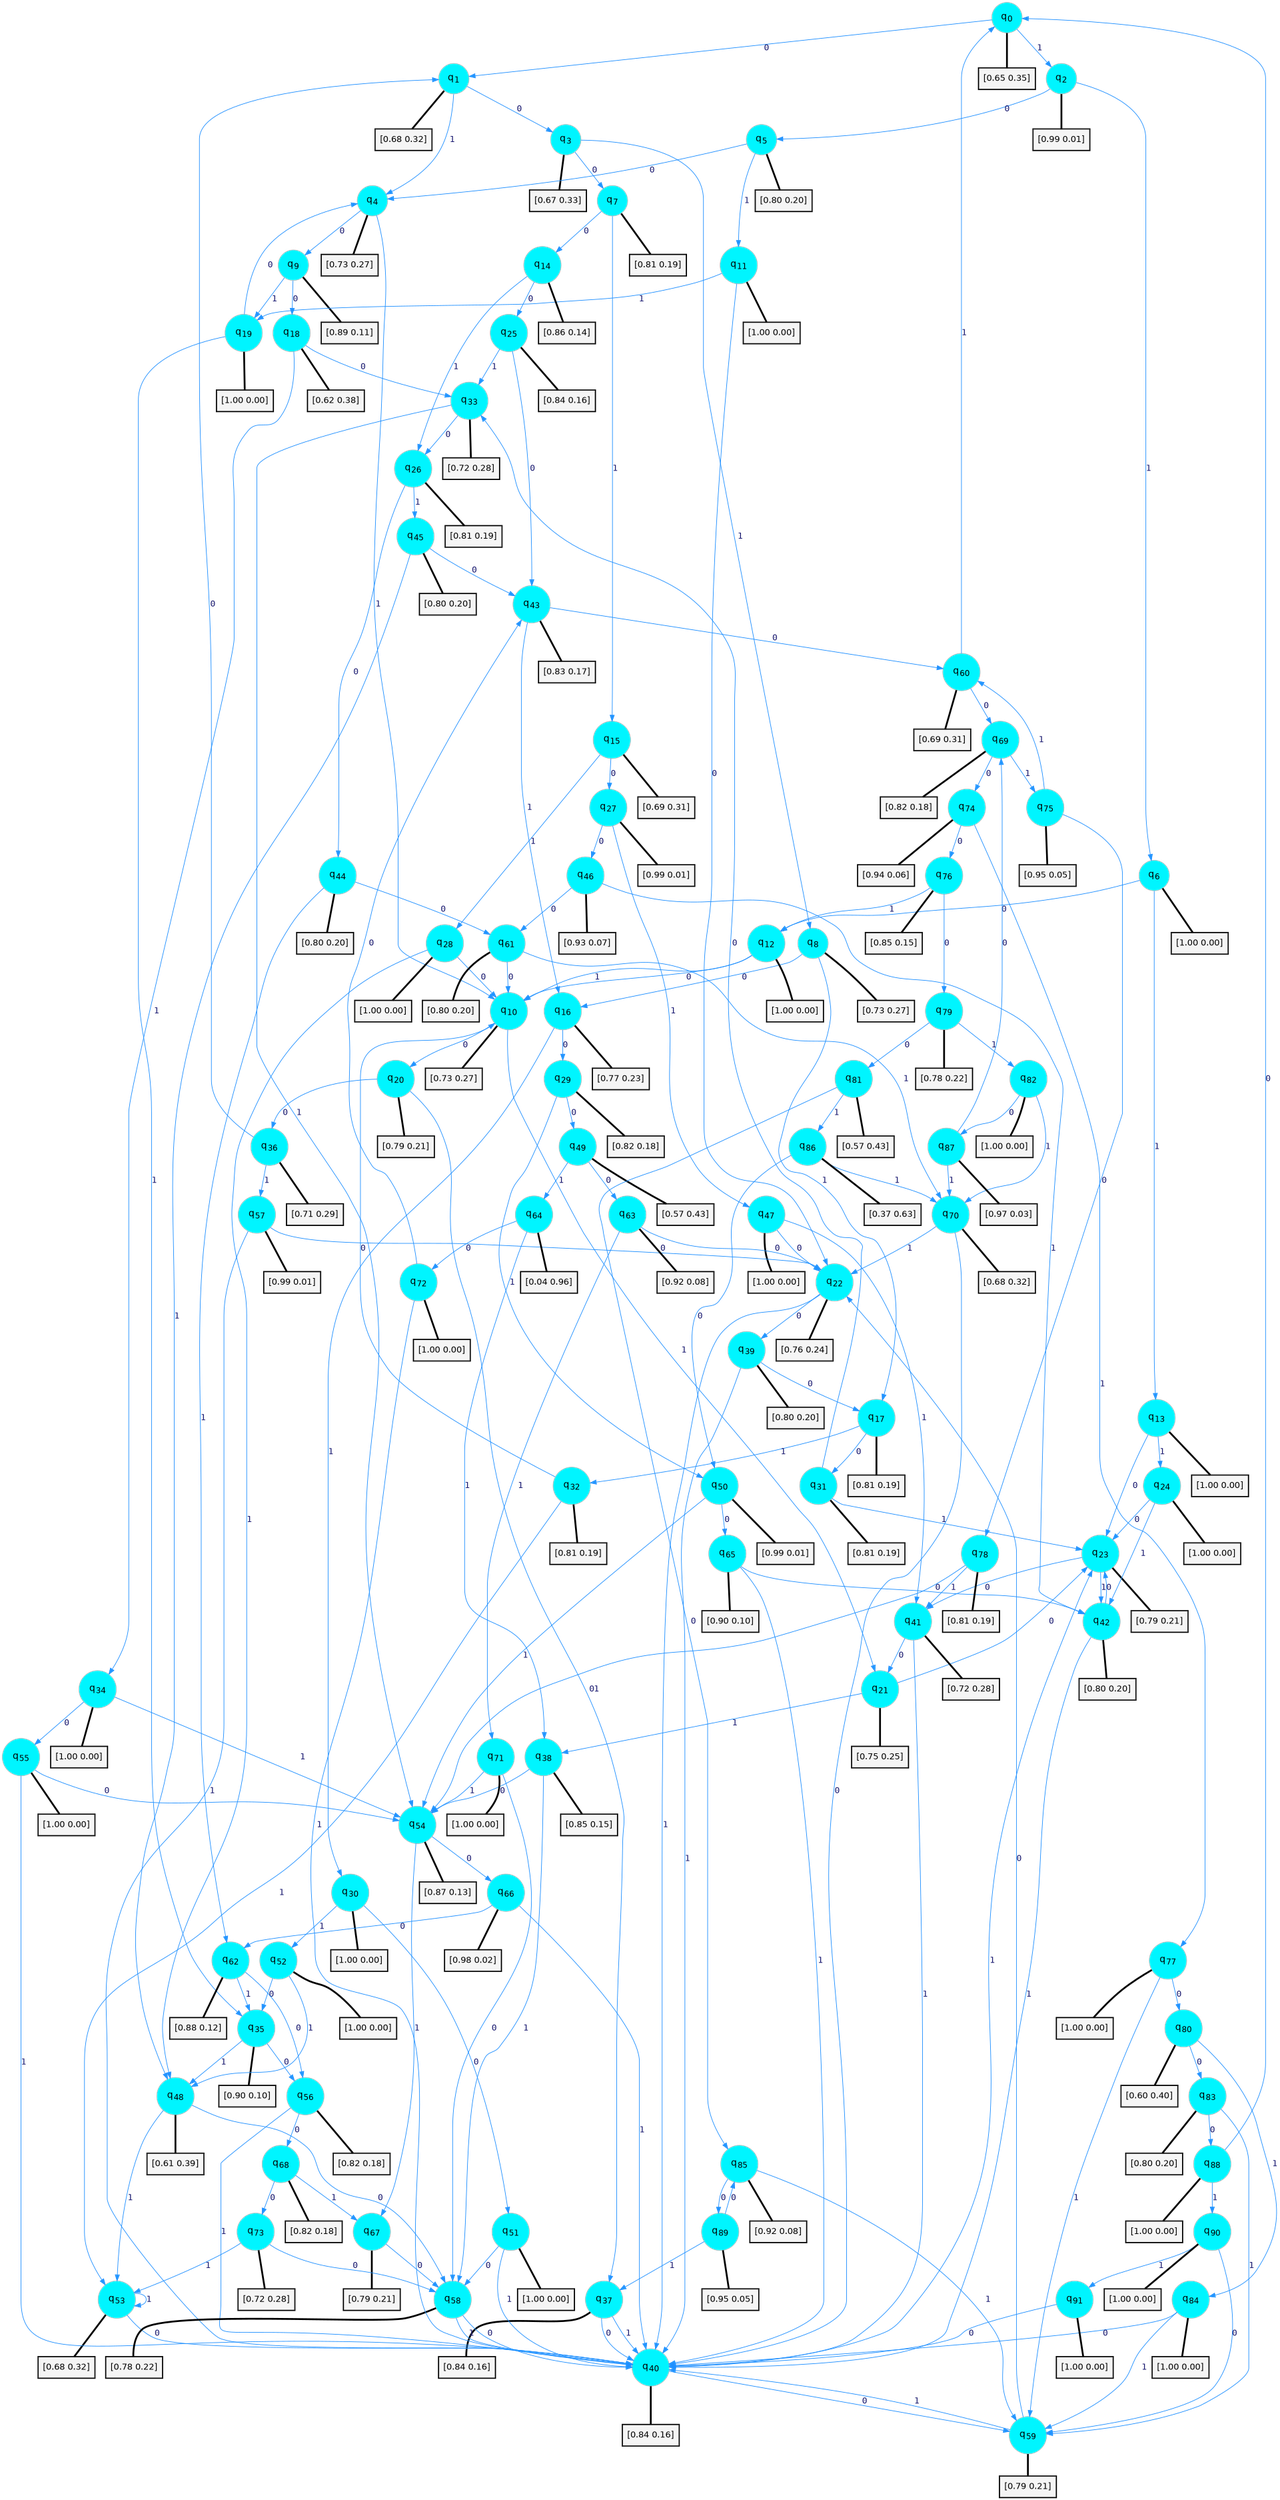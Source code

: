 digraph G {
graph [
bgcolor=transparent, dpi=300, rankdir=TD, size="40,25"];
node [
color=gray, fillcolor=turquoise1, fontcolor=black, fontname=Helvetica, fontsize=16, fontweight=bold, shape=circle, style=filled];
edge [
arrowsize=1, color=dodgerblue1, fontcolor=midnightblue, fontname=courier, fontweight=bold, penwidth=1, style=solid, weight=20];
0[label=<q<SUB>0</SUB>>];
1[label=<q<SUB>1</SUB>>];
2[label=<q<SUB>2</SUB>>];
3[label=<q<SUB>3</SUB>>];
4[label=<q<SUB>4</SUB>>];
5[label=<q<SUB>5</SUB>>];
6[label=<q<SUB>6</SUB>>];
7[label=<q<SUB>7</SUB>>];
8[label=<q<SUB>8</SUB>>];
9[label=<q<SUB>9</SUB>>];
10[label=<q<SUB>10</SUB>>];
11[label=<q<SUB>11</SUB>>];
12[label=<q<SUB>12</SUB>>];
13[label=<q<SUB>13</SUB>>];
14[label=<q<SUB>14</SUB>>];
15[label=<q<SUB>15</SUB>>];
16[label=<q<SUB>16</SUB>>];
17[label=<q<SUB>17</SUB>>];
18[label=<q<SUB>18</SUB>>];
19[label=<q<SUB>19</SUB>>];
20[label=<q<SUB>20</SUB>>];
21[label=<q<SUB>21</SUB>>];
22[label=<q<SUB>22</SUB>>];
23[label=<q<SUB>23</SUB>>];
24[label=<q<SUB>24</SUB>>];
25[label=<q<SUB>25</SUB>>];
26[label=<q<SUB>26</SUB>>];
27[label=<q<SUB>27</SUB>>];
28[label=<q<SUB>28</SUB>>];
29[label=<q<SUB>29</SUB>>];
30[label=<q<SUB>30</SUB>>];
31[label=<q<SUB>31</SUB>>];
32[label=<q<SUB>32</SUB>>];
33[label=<q<SUB>33</SUB>>];
34[label=<q<SUB>34</SUB>>];
35[label=<q<SUB>35</SUB>>];
36[label=<q<SUB>36</SUB>>];
37[label=<q<SUB>37</SUB>>];
38[label=<q<SUB>38</SUB>>];
39[label=<q<SUB>39</SUB>>];
40[label=<q<SUB>40</SUB>>];
41[label=<q<SUB>41</SUB>>];
42[label=<q<SUB>42</SUB>>];
43[label=<q<SUB>43</SUB>>];
44[label=<q<SUB>44</SUB>>];
45[label=<q<SUB>45</SUB>>];
46[label=<q<SUB>46</SUB>>];
47[label=<q<SUB>47</SUB>>];
48[label=<q<SUB>48</SUB>>];
49[label=<q<SUB>49</SUB>>];
50[label=<q<SUB>50</SUB>>];
51[label=<q<SUB>51</SUB>>];
52[label=<q<SUB>52</SUB>>];
53[label=<q<SUB>53</SUB>>];
54[label=<q<SUB>54</SUB>>];
55[label=<q<SUB>55</SUB>>];
56[label=<q<SUB>56</SUB>>];
57[label=<q<SUB>57</SUB>>];
58[label=<q<SUB>58</SUB>>];
59[label=<q<SUB>59</SUB>>];
60[label=<q<SUB>60</SUB>>];
61[label=<q<SUB>61</SUB>>];
62[label=<q<SUB>62</SUB>>];
63[label=<q<SUB>63</SUB>>];
64[label=<q<SUB>64</SUB>>];
65[label=<q<SUB>65</SUB>>];
66[label=<q<SUB>66</SUB>>];
67[label=<q<SUB>67</SUB>>];
68[label=<q<SUB>68</SUB>>];
69[label=<q<SUB>69</SUB>>];
70[label=<q<SUB>70</SUB>>];
71[label=<q<SUB>71</SUB>>];
72[label=<q<SUB>72</SUB>>];
73[label=<q<SUB>73</SUB>>];
74[label=<q<SUB>74</SUB>>];
75[label=<q<SUB>75</SUB>>];
76[label=<q<SUB>76</SUB>>];
77[label=<q<SUB>77</SUB>>];
78[label=<q<SUB>78</SUB>>];
79[label=<q<SUB>79</SUB>>];
80[label=<q<SUB>80</SUB>>];
81[label=<q<SUB>81</SUB>>];
82[label=<q<SUB>82</SUB>>];
83[label=<q<SUB>83</SUB>>];
84[label=<q<SUB>84</SUB>>];
85[label=<q<SUB>85</SUB>>];
86[label=<q<SUB>86</SUB>>];
87[label=<q<SUB>87</SUB>>];
88[label=<q<SUB>88</SUB>>];
89[label=<q<SUB>89</SUB>>];
90[label=<q<SUB>90</SUB>>];
91[label=<q<SUB>91</SUB>>];
92[label="[0.65 0.35]", shape=box,fontcolor=black, fontname=Helvetica, fontsize=14, penwidth=2, fillcolor=whitesmoke,color=black];
93[label="[0.68 0.32]", shape=box,fontcolor=black, fontname=Helvetica, fontsize=14, penwidth=2, fillcolor=whitesmoke,color=black];
94[label="[0.99 0.01]", shape=box,fontcolor=black, fontname=Helvetica, fontsize=14, penwidth=2, fillcolor=whitesmoke,color=black];
95[label="[0.67 0.33]", shape=box,fontcolor=black, fontname=Helvetica, fontsize=14, penwidth=2, fillcolor=whitesmoke,color=black];
96[label="[0.73 0.27]", shape=box,fontcolor=black, fontname=Helvetica, fontsize=14, penwidth=2, fillcolor=whitesmoke,color=black];
97[label="[0.80 0.20]", shape=box,fontcolor=black, fontname=Helvetica, fontsize=14, penwidth=2, fillcolor=whitesmoke,color=black];
98[label="[1.00 0.00]", shape=box,fontcolor=black, fontname=Helvetica, fontsize=14, penwidth=2, fillcolor=whitesmoke,color=black];
99[label="[0.81 0.19]", shape=box,fontcolor=black, fontname=Helvetica, fontsize=14, penwidth=2, fillcolor=whitesmoke,color=black];
100[label="[0.73 0.27]", shape=box,fontcolor=black, fontname=Helvetica, fontsize=14, penwidth=2, fillcolor=whitesmoke,color=black];
101[label="[0.89 0.11]", shape=box,fontcolor=black, fontname=Helvetica, fontsize=14, penwidth=2, fillcolor=whitesmoke,color=black];
102[label="[0.73 0.27]", shape=box,fontcolor=black, fontname=Helvetica, fontsize=14, penwidth=2, fillcolor=whitesmoke,color=black];
103[label="[1.00 0.00]", shape=box,fontcolor=black, fontname=Helvetica, fontsize=14, penwidth=2, fillcolor=whitesmoke,color=black];
104[label="[1.00 0.00]", shape=box,fontcolor=black, fontname=Helvetica, fontsize=14, penwidth=2, fillcolor=whitesmoke,color=black];
105[label="[1.00 0.00]", shape=box,fontcolor=black, fontname=Helvetica, fontsize=14, penwidth=2, fillcolor=whitesmoke,color=black];
106[label="[0.86 0.14]", shape=box,fontcolor=black, fontname=Helvetica, fontsize=14, penwidth=2, fillcolor=whitesmoke,color=black];
107[label="[0.69 0.31]", shape=box,fontcolor=black, fontname=Helvetica, fontsize=14, penwidth=2, fillcolor=whitesmoke,color=black];
108[label="[0.77 0.23]", shape=box,fontcolor=black, fontname=Helvetica, fontsize=14, penwidth=2, fillcolor=whitesmoke,color=black];
109[label="[0.81 0.19]", shape=box,fontcolor=black, fontname=Helvetica, fontsize=14, penwidth=2, fillcolor=whitesmoke,color=black];
110[label="[0.62 0.38]", shape=box,fontcolor=black, fontname=Helvetica, fontsize=14, penwidth=2, fillcolor=whitesmoke,color=black];
111[label="[1.00 0.00]", shape=box,fontcolor=black, fontname=Helvetica, fontsize=14, penwidth=2, fillcolor=whitesmoke,color=black];
112[label="[0.79 0.21]", shape=box,fontcolor=black, fontname=Helvetica, fontsize=14, penwidth=2, fillcolor=whitesmoke,color=black];
113[label="[0.75 0.25]", shape=box,fontcolor=black, fontname=Helvetica, fontsize=14, penwidth=2, fillcolor=whitesmoke,color=black];
114[label="[0.76 0.24]", shape=box,fontcolor=black, fontname=Helvetica, fontsize=14, penwidth=2, fillcolor=whitesmoke,color=black];
115[label="[0.79 0.21]", shape=box,fontcolor=black, fontname=Helvetica, fontsize=14, penwidth=2, fillcolor=whitesmoke,color=black];
116[label="[1.00 0.00]", shape=box,fontcolor=black, fontname=Helvetica, fontsize=14, penwidth=2, fillcolor=whitesmoke,color=black];
117[label="[0.84 0.16]", shape=box,fontcolor=black, fontname=Helvetica, fontsize=14, penwidth=2, fillcolor=whitesmoke,color=black];
118[label="[0.81 0.19]", shape=box,fontcolor=black, fontname=Helvetica, fontsize=14, penwidth=2, fillcolor=whitesmoke,color=black];
119[label="[0.99 0.01]", shape=box,fontcolor=black, fontname=Helvetica, fontsize=14, penwidth=2, fillcolor=whitesmoke,color=black];
120[label="[1.00 0.00]", shape=box,fontcolor=black, fontname=Helvetica, fontsize=14, penwidth=2, fillcolor=whitesmoke,color=black];
121[label="[0.82 0.18]", shape=box,fontcolor=black, fontname=Helvetica, fontsize=14, penwidth=2, fillcolor=whitesmoke,color=black];
122[label="[1.00 0.00]", shape=box,fontcolor=black, fontname=Helvetica, fontsize=14, penwidth=2, fillcolor=whitesmoke,color=black];
123[label="[0.81 0.19]", shape=box,fontcolor=black, fontname=Helvetica, fontsize=14, penwidth=2, fillcolor=whitesmoke,color=black];
124[label="[0.81 0.19]", shape=box,fontcolor=black, fontname=Helvetica, fontsize=14, penwidth=2, fillcolor=whitesmoke,color=black];
125[label="[0.72 0.28]", shape=box,fontcolor=black, fontname=Helvetica, fontsize=14, penwidth=2, fillcolor=whitesmoke,color=black];
126[label="[1.00 0.00]", shape=box,fontcolor=black, fontname=Helvetica, fontsize=14, penwidth=2, fillcolor=whitesmoke,color=black];
127[label="[0.90 0.10]", shape=box,fontcolor=black, fontname=Helvetica, fontsize=14, penwidth=2, fillcolor=whitesmoke,color=black];
128[label="[0.71 0.29]", shape=box,fontcolor=black, fontname=Helvetica, fontsize=14, penwidth=2, fillcolor=whitesmoke,color=black];
129[label="[0.84 0.16]", shape=box,fontcolor=black, fontname=Helvetica, fontsize=14, penwidth=2, fillcolor=whitesmoke,color=black];
130[label="[0.85 0.15]", shape=box,fontcolor=black, fontname=Helvetica, fontsize=14, penwidth=2, fillcolor=whitesmoke,color=black];
131[label="[0.80 0.20]", shape=box,fontcolor=black, fontname=Helvetica, fontsize=14, penwidth=2, fillcolor=whitesmoke,color=black];
132[label="[0.84 0.16]", shape=box,fontcolor=black, fontname=Helvetica, fontsize=14, penwidth=2, fillcolor=whitesmoke,color=black];
133[label="[0.72 0.28]", shape=box,fontcolor=black, fontname=Helvetica, fontsize=14, penwidth=2, fillcolor=whitesmoke,color=black];
134[label="[0.80 0.20]", shape=box,fontcolor=black, fontname=Helvetica, fontsize=14, penwidth=2, fillcolor=whitesmoke,color=black];
135[label="[0.83 0.17]", shape=box,fontcolor=black, fontname=Helvetica, fontsize=14, penwidth=2, fillcolor=whitesmoke,color=black];
136[label="[0.80 0.20]", shape=box,fontcolor=black, fontname=Helvetica, fontsize=14, penwidth=2, fillcolor=whitesmoke,color=black];
137[label="[0.80 0.20]", shape=box,fontcolor=black, fontname=Helvetica, fontsize=14, penwidth=2, fillcolor=whitesmoke,color=black];
138[label="[0.93 0.07]", shape=box,fontcolor=black, fontname=Helvetica, fontsize=14, penwidth=2, fillcolor=whitesmoke,color=black];
139[label="[1.00 0.00]", shape=box,fontcolor=black, fontname=Helvetica, fontsize=14, penwidth=2, fillcolor=whitesmoke,color=black];
140[label="[0.61 0.39]", shape=box,fontcolor=black, fontname=Helvetica, fontsize=14, penwidth=2, fillcolor=whitesmoke,color=black];
141[label="[0.57 0.43]", shape=box,fontcolor=black, fontname=Helvetica, fontsize=14, penwidth=2, fillcolor=whitesmoke,color=black];
142[label="[0.99 0.01]", shape=box,fontcolor=black, fontname=Helvetica, fontsize=14, penwidth=2, fillcolor=whitesmoke,color=black];
143[label="[1.00 0.00]", shape=box,fontcolor=black, fontname=Helvetica, fontsize=14, penwidth=2, fillcolor=whitesmoke,color=black];
144[label="[1.00 0.00]", shape=box,fontcolor=black, fontname=Helvetica, fontsize=14, penwidth=2, fillcolor=whitesmoke,color=black];
145[label="[0.68 0.32]", shape=box,fontcolor=black, fontname=Helvetica, fontsize=14, penwidth=2, fillcolor=whitesmoke,color=black];
146[label="[0.87 0.13]", shape=box,fontcolor=black, fontname=Helvetica, fontsize=14, penwidth=2, fillcolor=whitesmoke,color=black];
147[label="[1.00 0.00]", shape=box,fontcolor=black, fontname=Helvetica, fontsize=14, penwidth=2, fillcolor=whitesmoke,color=black];
148[label="[0.82 0.18]", shape=box,fontcolor=black, fontname=Helvetica, fontsize=14, penwidth=2, fillcolor=whitesmoke,color=black];
149[label="[0.99 0.01]", shape=box,fontcolor=black, fontname=Helvetica, fontsize=14, penwidth=2, fillcolor=whitesmoke,color=black];
150[label="[0.78 0.22]", shape=box,fontcolor=black, fontname=Helvetica, fontsize=14, penwidth=2, fillcolor=whitesmoke,color=black];
151[label="[0.79 0.21]", shape=box,fontcolor=black, fontname=Helvetica, fontsize=14, penwidth=2, fillcolor=whitesmoke,color=black];
152[label="[0.69 0.31]", shape=box,fontcolor=black, fontname=Helvetica, fontsize=14, penwidth=2, fillcolor=whitesmoke,color=black];
153[label="[0.80 0.20]", shape=box,fontcolor=black, fontname=Helvetica, fontsize=14, penwidth=2, fillcolor=whitesmoke,color=black];
154[label="[0.88 0.12]", shape=box,fontcolor=black, fontname=Helvetica, fontsize=14, penwidth=2, fillcolor=whitesmoke,color=black];
155[label="[0.92 0.08]", shape=box,fontcolor=black, fontname=Helvetica, fontsize=14, penwidth=2, fillcolor=whitesmoke,color=black];
156[label="[0.04 0.96]", shape=box,fontcolor=black, fontname=Helvetica, fontsize=14, penwidth=2, fillcolor=whitesmoke,color=black];
157[label="[0.90 0.10]", shape=box,fontcolor=black, fontname=Helvetica, fontsize=14, penwidth=2, fillcolor=whitesmoke,color=black];
158[label="[0.98 0.02]", shape=box,fontcolor=black, fontname=Helvetica, fontsize=14, penwidth=2, fillcolor=whitesmoke,color=black];
159[label="[0.79 0.21]", shape=box,fontcolor=black, fontname=Helvetica, fontsize=14, penwidth=2, fillcolor=whitesmoke,color=black];
160[label="[0.82 0.18]", shape=box,fontcolor=black, fontname=Helvetica, fontsize=14, penwidth=2, fillcolor=whitesmoke,color=black];
161[label="[0.82 0.18]", shape=box,fontcolor=black, fontname=Helvetica, fontsize=14, penwidth=2, fillcolor=whitesmoke,color=black];
162[label="[0.68 0.32]", shape=box,fontcolor=black, fontname=Helvetica, fontsize=14, penwidth=2, fillcolor=whitesmoke,color=black];
163[label="[1.00 0.00]", shape=box,fontcolor=black, fontname=Helvetica, fontsize=14, penwidth=2, fillcolor=whitesmoke,color=black];
164[label="[1.00 0.00]", shape=box,fontcolor=black, fontname=Helvetica, fontsize=14, penwidth=2, fillcolor=whitesmoke,color=black];
165[label="[0.72 0.28]", shape=box,fontcolor=black, fontname=Helvetica, fontsize=14, penwidth=2, fillcolor=whitesmoke,color=black];
166[label="[0.94 0.06]", shape=box,fontcolor=black, fontname=Helvetica, fontsize=14, penwidth=2, fillcolor=whitesmoke,color=black];
167[label="[0.95 0.05]", shape=box,fontcolor=black, fontname=Helvetica, fontsize=14, penwidth=2, fillcolor=whitesmoke,color=black];
168[label="[0.85 0.15]", shape=box,fontcolor=black, fontname=Helvetica, fontsize=14, penwidth=2, fillcolor=whitesmoke,color=black];
169[label="[1.00 0.00]", shape=box,fontcolor=black, fontname=Helvetica, fontsize=14, penwidth=2, fillcolor=whitesmoke,color=black];
170[label="[0.81 0.19]", shape=box,fontcolor=black, fontname=Helvetica, fontsize=14, penwidth=2, fillcolor=whitesmoke,color=black];
171[label="[0.78 0.22]", shape=box,fontcolor=black, fontname=Helvetica, fontsize=14, penwidth=2, fillcolor=whitesmoke,color=black];
172[label="[0.60 0.40]", shape=box,fontcolor=black, fontname=Helvetica, fontsize=14, penwidth=2, fillcolor=whitesmoke,color=black];
173[label="[0.57 0.43]", shape=box,fontcolor=black, fontname=Helvetica, fontsize=14, penwidth=2, fillcolor=whitesmoke,color=black];
174[label="[1.00 0.00]", shape=box,fontcolor=black, fontname=Helvetica, fontsize=14, penwidth=2, fillcolor=whitesmoke,color=black];
175[label="[0.80 0.20]", shape=box,fontcolor=black, fontname=Helvetica, fontsize=14, penwidth=2, fillcolor=whitesmoke,color=black];
176[label="[1.00 0.00]", shape=box,fontcolor=black, fontname=Helvetica, fontsize=14, penwidth=2, fillcolor=whitesmoke,color=black];
177[label="[0.92 0.08]", shape=box,fontcolor=black, fontname=Helvetica, fontsize=14, penwidth=2, fillcolor=whitesmoke,color=black];
178[label="[0.37 0.63]", shape=box,fontcolor=black, fontname=Helvetica, fontsize=14, penwidth=2, fillcolor=whitesmoke,color=black];
179[label="[0.97 0.03]", shape=box,fontcolor=black, fontname=Helvetica, fontsize=14, penwidth=2, fillcolor=whitesmoke,color=black];
180[label="[1.00 0.00]", shape=box,fontcolor=black, fontname=Helvetica, fontsize=14, penwidth=2, fillcolor=whitesmoke,color=black];
181[label="[0.95 0.05]", shape=box,fontcolor=black, fontname=Helvetica, fontsize=14, penwidth=2, fillcolor=whitesmoke,color=black];
182[label="[1.00 0.00]", shape=box,fontcolor=black, fontname=Helvetica, fontsize=14, penwidth=2, fillcolor=whitesmoke,color=black];
183[label="[1.00 0.00]", shape=box,fontcolor=black, fontname=Helvetica, fontsize=14, penwidth=2, fillcolor=whitesmoke,color=black];
0->1 [label=0];
0->2 [label=1];
0->92 [arrowhead=none, penwidth=3,color=black];
1->3 [label=0];
1->4 [label=1];
1->93 [arrowhead=none, penwidth=3,color=black];
2->5 [label=0];
2->6 [label=1];
2->94 [arrowhead=none, penwidth=3,color=black];
3->7 [label=0];
3->8 [label=1];
3->95 [arrowhead=none, penwidth=3,color=black];
4->9 [label=0];
4->10 [label=1];
4->96 [arrowhead=none, penwidth=3,color=black];
5->4 [label=0];
5->11 [label=1];
5->97 [arrowhead=none, penwidth=3,color=black];
6->12 [label=0];
6->13 [label=1];
6->98 [arrowhead=none, penwidth=3,color=black];
7->14 [label=0];
7->15 [label=1];
7->99 [arrowhead=none, penwidth=3,color=black];
8->16 [label=0];
8->17 [label=1];
8->100 [arrowhead=none, penwidth=3,color=black];
9->18 [label=0];
9->19 [label=1];
9->101 [arrowhead=none, penwidth=3,color=black];
10->20 [label=0];
10->21 [label=1];
10->102 [arrowhead=none, penwidth=3,color=black];
11->22 [label=0];
11->19 [label=1];
11->103 [arrowhead=none, penwidth=3,color=black];
12->10 [label=0];
12->10 [label=1];
12->104 [arrowhead=none, penwidth=3,color=black];
13->23 [label=0];
13->24 [label=1];
13->105 [arrowhead=none, penwidth=3,color=black];
14->25 [label=0];
14->26 [label=1];
14->106 [arrowhead=none, penwidth=3,color=black];
15->27 [label=0];
15->28 [label=1];
15->107 [arrowhead=none, penwidth=3,color=black];
16->29 [label=0];
16->30 [label=1];
16->108 [arrowhead=none, penwidth=3,color=black];
17->31 [label=0];
17->32 [label=1];
17->109 [arrowhead=none, penwidth=3,color=black];
18->33 [label=0];
18->34 [label=1];
18->110 [arrowhead=none, penwidth=3,color=black];
19->4 [label=0];
19->35 [label=1];
19->111 [arrowhead=none, penwidth=3,color=black];
20->36 [label=0];
20->37 [label=1];
20->112 [arrowhead=none, penwidth=3,color=black];
21->23 [label=0];
21->38 [label=1];
21->113 [arrowhead=none, penwidth=3,color=black];
22->39 [label=0];
22->40 [label=1];
22->114 [arrowhead=none, penwidth=3,color=black];
23->41 [label=0];
23->42 [label=1];
23->115 [arrowhead=none, penwidth=3,color=black];
24->23 [label=0];
24->42 [label=1];
24->116 [arrowhead=none, penwidth=3,color=black];
25->43 [label=0];
25->33 [label=1];
25->117 [arrowhead=none, penwidth=3,color=black];
26->44 [label=0];
26->45 [label=1];
26->118 [arrowhead=none, penwidth=3,color=black];
27->46 [label=0];
27->47 [label=1];
27->119 [arrowhead=none, penwidth=3,color=black];
28->10 [label=0];
28->48 [label=1];
28->120 [arrowhead=none, penwidth=3,color=black];
29->49 [label=0];
29->50 [label=1];
29->121 [arrowhead=none, penwidth=3,color=black];
30->51 [label=0];
30->52 [label=1];
30->122 [arrowhead=none, penwidth=3,color=black];
31->33 [label=0];
31->23 [label=1];
31->123 [arrowhead=none, penwidth=3,color=black];
32->10 [label=0];
32->53 [label=1];
32->124 [arrowhead=none, penwidth=3,color=black];
33->26 [label=0];
33->54 [label=1];
33->125 [arrowhead=none, penwidth=3,color=black];
34->55 [label=0];
34->54 [label=1];
34->126 [arrowhead=none, penwidth=3,color=black];
35->56 [label=0];
35->48 [label=1];
35->127 [arrowhead=none, penwidth=3,color=black];
36->1 [label=0];
36->57 [label=1];
36->128 [arrowhead=none, penwidth=3,color=black];
37->40 [label=0];
37->40 [label=1];
37->129 [arrowhead=none, penwidth=3,color=black];
38->54 [label=0];
38->58 [label=1];
38->130 [arrowhead=none, penwidth=3,color=black];
39->17 [label=0];
39->40 [label=1];
39->131 [arrowhead=none, penwidth=3,color=black];
40->59 [label=0];
40->23 [label=1];
40->132 [arrowhead=none, penwidth=3,color=black];
41->21 [label=0];
41->40 [label=1];
41->133 [arrowhead=none, penwidth=3,color=black];
42->23 [label=0];
42->40 [label=1];
42->134 [arrowhead=none, penwidth=3,color=black];
43->60 [label=0];
43->16 [label=1];
43->135 [arrowhead=none, penwidth=3,color=black];
44->61 [label=0];
44->62 [label=1];
44->136 [arrowhead=none, penwidth=3,color=black];
45->43 [label=0];
45->48 [label=1];
45->137 [arrowhead=none, penwidth=3,color=black];
46->61 [label=0];
46->42 [label=1];
46->138 [arrowhead=none, penwidth=3,color=black];
47->22 [label=0];
47->41 [label=1];
47->139 [arrowhead=none, penwidth=3,color=black];
48->58 [label=0];
48->53 [label=1];
48->140 [arrowhead=none, penwidth=3,color=black];
49->63 [label=0];
49->64 [label=1];
49->141 [arrowhead=none, penwidth=3,color=black];
50->65 [label=0];
50->54 [label=1];
50->142 [arrowhead=none, penwidth=3,color=black];
51->58 [label=0];
51->40 [label=1];
51->143 [arrowhead=none, penwidth=3,color=black];
52->35 [label=0];
52->48 [label=1];
52->144 [arrowhead=none, penwidth=3,color=black];
53->40 [label=0];
53->53 [label=1];
53->145 [arrowhead=none, penwidth=3,color=black];
54->66 [label=0];
54->67 [label=1];
54->146 [arrowhead=none, penwidth=3,color=black];
55->54 [label=0];
55->40 [label=1];
55->147 [arrowhead=none, penwidth=3,color=black];
56->68 [label=0];
56->40 [label=1];
56->148 [arrowhead=none, penwidth=3,color=black];
57->22 [label=0];
57->40 [label=1];
57->149 [arrowhead=none, penwidth=3,color=black];
58->40 [label=0];
58->40 [label=1];
58->150 [arrowhead=none, penwidth=3,color=black];
59->22 [label=0];
59->40 [label=1];
59->151 [arrowhead=none, penwidth=3,color=black];
60->69 [label=0];
60->0 [label=1];
60->152 [arrowhead=none, penwidth=3,color=black];
61->10 [label=0];
61->70 [label=1];
61->153 [arrowhead=none, penwidth=3,color=black];
62->56 [label=0];
62->35 [label=1];
62->154 [arrowhead=none, penwidth=3,color=black];
63->22 [label=0];
63->71 [label=1];
63->155 [arrowhead=none, penwidth=3,color=black];
64->72 [label=0];
64->38 [label=1];
64->156 [arrowhead=none, penwidth=3,color=black];
65->42 [label=0];
65->40 [label=1];
65->157 [arrowhead=none, penwidth=3,color=black];
66->62 [label=0];
66->40 [label=1];
66->158 [arrowhead=none, penwidth=3,color=black];
67->58 [label=0];
67->159 [arrowhead=none, penwidth=3,color=black];
68->73 [label=0];
68->67 [label=1];
68->160 [arrowhead=none, penwidth=3,color=black];
69->74 [label=0];
69->75 [label=1];
69->161 [arrowhead=none, penwidth=3,color=black];
70->40 [label=0];
70->22 [label=1];
70->162 [arrowhead=none, penwidth=3,color=black];
71->58 [label=0];
71->54 [label=1];
71->163 [arrowhead=none, penwidth=3,color=black];
72->43 [label=0];
72->40 [label=1];
72->164 [arrowhead=none, penwidth=3,color=black];
73->58 [label=0];
73->53 [label=1];
73->165 [arrowhead=none, penwidth=3,color=black];
74->76 [label=0];
74->77 [label=1];
74->166 [arrowhead=none, penwidth=3,color=black];
75->78 [label=0];
75->60 [label=1];
75->167 [arrowhead=none, penwidth=3,color=black];
76->79 [label=0];
76->12 [label=1];
76->168 [arrowhead=none, penwidth=3,color=black];
77->80 [label=0];
77->59 [label=1];
77->169 [arrowhead=none, penwidth=3,color=black];
78->54 [label=0];
78->41 [label=1];
78->170 [arrowhead=none, penwidth=3,color=black];
79->81 [label=0];
79->82 [label=1];
79->171 [arrowhead=none, penwidth=3,color=black];
80->83 [label=0];
80->84 [label=1];
80->172 [arrowhead=none, penwidth=3,color=black];
81->85 [label=0];
81->86 [label=1];
81->173 [arrowhead=none, penwidth=3,color=black];
82->87 [label=0];
82->70 [label=1];
82->174 [arrowhead=none, penwidth=3,color=black];
83->88 [label=0];
83->59 [label=1];
83->175 [arrowhead=none, penwidth=3,color=black];
84->40 [label=0];
84->59 [label=1];
84->176 [arrowhead=none, penwidth=3,color=black];
85->89 [label=0];
85->59 [label=1];
85->177 [arrowhead=none, penwidth=3,color=black];
86->50 [label=0];
86->70 [label=1];
86->178 [arrowhead=none, penwidth=3,color=black];
87->69 [label=0];
87->70 [label=1];
87->179 [arrowhead=none, penwidth=3,color=black];
88->0 [label=0];
88->90 [label=1];
88->180 [arrowhead=none, penwidth=3,color=black];
89->85 [label=0];
89->37 [label=1];
89->181 [arrowhead=none, penwidth=3,color=black];
90->59 [label=0];
90->91 [label=1];
90->182 [arrowhead=none, penwidth=3,color=black];
91->40 [label=0];
91->183 [arrowhead=none, penwidth=3,color=black];
}
